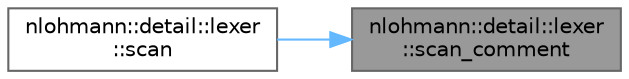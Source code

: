 digraph "nlohmann::detail::lexer::scan_comment"
{
 // LATEX_PDF_SIZE
  bgcolor="transparent";
  edge [fontname=Helvetica,fontsize=10,labelfontname=Helvetica,labelfontsize=10];
  node [fontname=Helvetica,fontsize=10,shape=box,height=0.2,width=0.4];
  rankdir="RL";
  Node1 [label="nlohmann::detail::lexer\l::scan_comment",height=0.2,width=0.4,color="gray40", fillcolor="grey60", style="filled", fontcolor="black",tooltip="scan a comment"];
  Node1 -> Node2 [dir="back",color="steelblue1",style="solid"];
  Node2 [label="nlohmann::detail::lexer\l::scan",height=0.2,width=0.4,color="grey40", fillcolor="white", style="filled",URL="$a01983.html#a40320a8fef5f1f03b60c8b2f2f40af4d",tooltip=" "];
}
